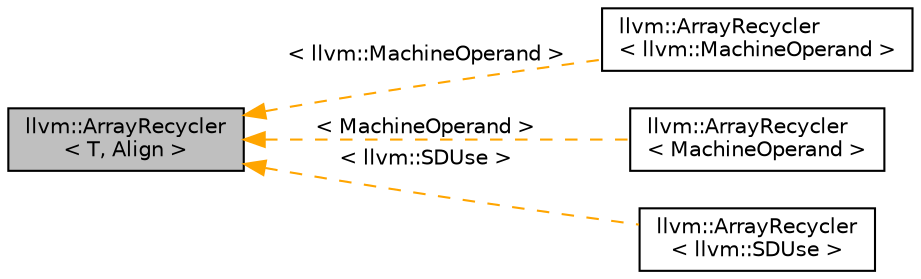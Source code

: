 digraph "llvm::ArrayRecycler&lt; T, Align &gt;"
{
 // LATEX_PDF_SIZE
  bgcolor="transparent";
  edge [fontname="Helvetica",fontsize="10",labelfontname="Helvetica",labelfontsize="10"];
  node [fontname="Helvetica",fontsize="10",shape="box"];
  rankdir="LR";
  Node1 [label="llvm::ArrayRecycler\l\< T, Align \>",height=0.2,width=0.4,color="black", fillcolor="grey75", style="filled", fontcolor="black",tooltip="Recycle small arrays allocated from a BumpPtrAllocator."];
  Node1 -> Node2 [dir="back",color="orange",fontsize="10",style="dashed",label=" \< llvm::MachineOperand \>" ,fontname="Helvetica"];
  Node2 [label="llvm::ArrayRecycler\l\< llvm::MachineOperand \>",height=0.2,width=0.4,color="black",URL="$classllvm_1_1ArrayRecycler.html",tooltip=" "];
  Node1 -> Node3 [dir="back",color="orange",fontsize="10",style="dashed",label=" \< MachineOperand \>" ,fontname="Helvetica"];
  Node3 [label="llvm::ArrayRecycler\l\< MachineOperand \>",height=0.2,width=0.4,color="black",URL="$classllvm_1_1ArrayRecycler.html",tooltip=" "];
  Node1 -> Node4 [dir="back",color="orange",fontsize="10",style="dashed",label=" \< llvm::SDUse \>" ,fontname="Helvetica"];
  Node4 [label="llvm::ArrayRecycler\l\< llvm::SDUse \>",height=0.2,width=0.4,color="black",URL="$classllvm_1_1ArrayRecycler.html",tooltip=" "];
}
